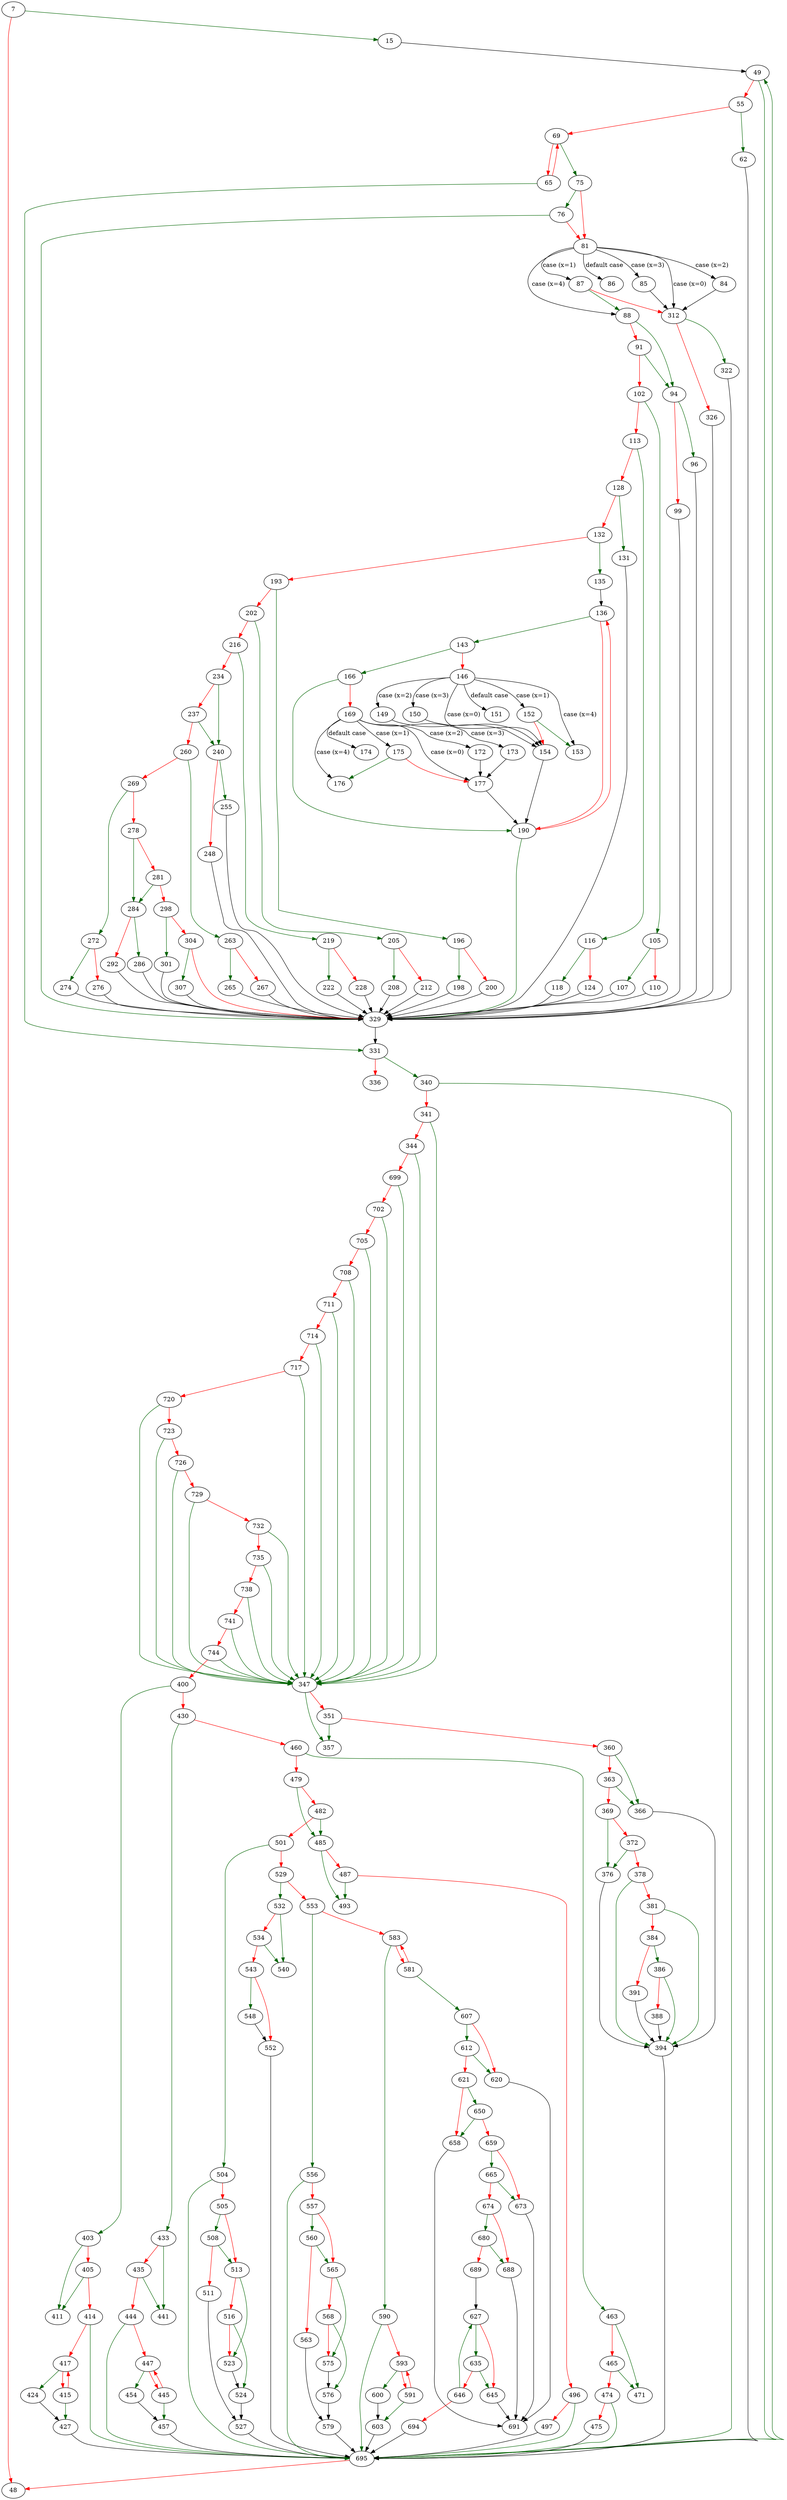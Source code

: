 strict digraph "apply_settings" {
	// Node definitions.
	7 [entry=true];
	15;
	48;
	49;
	695;
	55;
	62;
	69;
	65;
	331;
	75;
	76;
	81;
	329;
	312;
	87;
	84;
	85;
	88;
	86;
	94;
	91;
	102;
	96;
	99;
	105;
	113;
	107;
	110;
	116;
	128;
	118;
	124;
	131;
	132;
	135;
	193;
	136;
	143;
	190;
	166;
	146;
	154;
	152;
	149;
	150;
	153;
	151;
	169;
	177;
	175;
	172;
	173;
	176;
	174;
	196;
	202;
	198;
	200;
	205;
	216;
	208;
	212;
	219;
	234;
	222;
	228;
	240;
	237;
	260;
	255;
	248;
	263;
	269;
	265;
	267;
	272;
	278;
	274;
	276;
	284;
	281;
	298;
	286;
	292;
	301;
	304;
	307;
	322;
	326;
	340;
	336;
	341;
	347;
	344;
	699;
	357;
	351;
	360;
	366;
	363;
	369;
	394;
	376;
	372;
	378;
	381;
	384;
	386;
	391;
	388;
	400;
	403;
	430;
	411;
	405;
	414;
	417;
	415;
	427;
	424;
	433;
	460;
	441;
	435;
	444;
	447;
	445;
	457;
	454;
	463;
	479;
	471;
	465;
	474;
	475;
	485;
	482;
	501;
	493;
	487;
	496;
	497;
	504;
	529;
	505;
	508;
	513;
	511;
	527;
	523;
	516;
	524;
	532;
	553;
	540;
	534;
	543;
	548;
	552;
	556;
	583;
	557;
	560;
	565;
	563;
	579;
	575;
	568;
	576;
	581;
	607;
	590;
	593;
	591;
	603;
	600;
	612;
	620;
	621;
	691;
	650;
	658;
	627;
	635;
	645;
	646;
	694;
	659;
	665;
	673;
	674;
	680;
	688;
	689;
	702;
	705;
	708;
	711;
	714;
	717;
	720;
	723;
	726;
	729;
	732;
	735;
	738;
	741;
	744;

	// Edge definitions.
	7 -> 15 [
		color=darkgreen
		cond=true
	];
	7 -> 48 [
		color=red
		cond=false
	];
	15 -> 49;
	49 -> 695 [
		color=darkgreen
		cond=true
	];
	49 -> 55 [
		color=red
		cond=false
	];
	695 -> 48 [
		color=red
		cond=false
	];
	695 -> 49 [
		color=darkgreen
		cond=true
	];
	55 -> 62 [
		color=darkgreen
		cond=true
	];
	55 -> 69 [
		color=red
		cond=false
	];
	62 -> 695;
	69 -> 65 [
		color=red
		cond=false
	];
	69 -> 75 [
		color=darkgreen
		cond=true
	];
	65 -> 69 [
		color=red
		cond=false
	];
	65 -> 331 [
		color=darkgreen
		cond=true
	];
	331 -> 340 [
		color=darkgreen
		cond=true
	];
	331 -> 336 [
		color=red
		cond=false
	];
	75 -> 76 [
		color=darkgreen
		cond=true
	];
	75 -> 81 [
		color=red
		cond=false
	];
	76 -> 81 [
		color=red
		cond=false
	];
	76 -> 329 [
		color=darkgreen
		cond=true
	];
	81 -> 312 [
		cond="case (x=0)"
		label="case (x=0)"
	];
	81 -> 87 [
		cond="case (x=1)"
		label="case (x=1)"
	];
	81 -> 84 [
		cond="case (x=2)"
		label="case (x=2)"
	];
	81 -> 85 [
		cond="case (x=3)"
		label="case (x=3)"
	];
	81 -> 88 [
		cond="case (x=4)"
		label="case (x=4)"
	];
	81 -> 86 [
		cond="default case"
		label="default case"
	];
	329 -> 331;
	312 -> 322 [
		color=darkgreen
		cond=true
	];
	312 -> 326 [
		color=red
		cond=false
	];
	87 -> 312 [
		color=red
		cond=false
	];
	87 -> 88 [
		color=darkgreen
		cond=true
	];
	84 -> 312;
	85 -> 312;
	88 -> 94 [
		color=darkgreen
		cond=true
	];
	88 -> 91 [
		color=red
		cond=false
	];
	94 -> 96 [
		color=darkgreen
		cond=true
	];
	94 -> 99 [
		color=red
		cond=false
	];
	91 -> 94 [
		color=darkgreen
		cond=true
	];
	91 -> 102 [
		color=red
		cond=false
	];
	102 -> 105 [
		color=darkgreen
		cond=true
	];
	102 -> 113 [
		color=red
		cond=false
	];
	96 -> 329;
	99 -> 329;
	105 -> 107 [
		color=darkgreen
		cond=true
	];
	105 -> 110 [
		color=red
		cond=false
	];
	113 -> 116 [
		color=darkgreen
		cond=true
	];
	113 -> 128 [
		color=red
		cond=false
	];
	107 -> 329;
	110 -> 329;
	116 -> 118 [
		color=darkgreen
		cond=true
	];
	116 -> 124 [
		color=red
		cond=false
	];
	128 -> 131 [
		color=darkgreen
		cond=true
	];
	128 -> 132 [
		color=red
		cond=false
	];
	118 -> 329;
	124 -> 329;
	131 -> 329;
	132 -> 135 [
		color=darkgreen
		cond=true
	];
	132 -> 193 [
		color=red
		cond=false
	];
	135 -> 136;
	193 -> 196 [
		color=darkgreen
		cond=true
	];
	193 -> 202 [
		color=red
		cond=false
	];
	136 -> 143 [
		color=darkgreen
		cond=true
	];
	136 -> 190 [
		color=red
		cond=false
	];
	143 -> 166 [
		color=darkgreen
		cond=true
	];
	143 -> 146 [
		color=red
		cond=false
	];
	190 -> 329 [
		color=darkgreen
		cond=true
	];
	190 -> 136 [
		color=red
		cond=false
	];
	166 -> 190 [
		color=darkgreen
		cond=true
	];
	166 -> 169 [
		color=red
		cond=false
	];
	146 -> 154 [
		cond="case (x=0)"
		label="case (x=0)"
	];
	146 -> 152 [
		cond="case (x=1)"
		label="case (x=1)"
	];
	146 -> 149 [
		cond="case (x=2)"
		label="case (x=2)"
	];
	146 -> 150 [
		cond="case (x=3)"
		label="case (x=3)"
	];
	146 -> 153 [
		cond="case (x=4)"
		label="case (x=4)"
	];
	146 -> 151 [
		cond="default case"
		label="default case"
	];
	154 -> 190;
	152 -> 154 [
		color=red
		cond=false
	];
	152 -> 153 [
		color=darkgreen
		cond=true
	];
	149 -> 154;
	150 -> 154;
	169 -> 177 [
		cond="case (x=0)"
		label="case (x=0)"
	];
	169 -> 175 [
		cond="case (x=1)"
		label="case (x=1)"
	];
	169 -> 172 [
		cond="case (x=2)"
		label="case (x=2)"
	];
	169 -> 173 [
		cond="case (x=3)"
		label="case (x=3)"
	];
	169 -> 176 [
		cond="case (x=4)"
		label="case (x=4)"
	];
	169 -> 174 [
		cond="default case"
		label="default case"
	];
	177 -> 190;
	175 -> 177 [
		color=red
		cond=false
	];
	175 -> 176 [
		color=darkgreen
		cond=true
	];
	172 -> 177;
	173 -> 177;
	196 -> 198 [
		color=darkgreen
		cond=true
	];
	196 -> 200 [
		color=red
		cond=false
	];
	202 -> 205 [
		color=darkgreen
		cond=true
	];
	202 -> 216 [
		color=red
		cond=false
	];
	198 -> 329;
	200 -> 329;
	205 -> 208 [
		color=darkgreen
		cond=true
	];
	205 -> 212 [
		color=red
		cond=false
	];
	216 -> 219 [
		color=darkgreen
		cond=true
	];
	216 -> 234 [
		color=red
		cond=false
	];
	208 -> 329;
	212 -> 329;
	219 -> 222 [
		color=darkgreen
		cond=true
	];
	219 -> 228 [
		color=red
		cond=false
	];
	234 -> 240 [
		color=darkgreen
		cond=true
	];
	234 -> 237 [
		color=red
		cond=false
	];
	222 -> 329;
	228 -> 329;
	240 -> 255 [
		color=darkgreen
		cond=true
	];
	240 -> 248 [
		color=red
		cond=false
	];
	237 -> 240 [
		color=darkgreen
		cond=true
	];
	237 -> 260 [
		color=red
		cond=false
	];
	260 -> 263 [
		color=darkgreen
		cond=true
	];
	260 -> 269 [
		color=red
		cond=false
	];
	255 -> 329;
	248 -> 329;
	263 -> 265 [
		color=darkgreen
		cond=true
	];
	263 -> 267 [
		color=red
		cond=false
	];
	269 -> 272 [
		color=darkgreen
		cond=true
	];
	269 -> 278 [
		color=red
		cond=false
	];
	265 -> 329;
	267 -> 329;
	272 -> 274 [
		color=darkgreen
		cond=true
	];
	272 -> 276 [
		color=red
		cond=false
	];
	278 -> 284 [
		color=darkgreen
		cond=true
	];
	278 -> 281 [
		color=red
		cond=false
	];
	274 -> 329;
	276 -> 329;
	284 -> 286 [
		color=darkgreen
		cond=true
	];
	284 -> 292 [
		color=red
		cond=false
	];
	281 -> 284 [
		color=darkgreen
		cond=true
	];
	281 -> 298 [
		color=red
		cond=false
	];
	298 -> 301 [
		color=darkgreen
		cond=true
	];
	298 -> 304 [
		color=red
		cond=false
	];
	286 -> 329;
	292 -> 329;
	301 -> 329;
	304 -> 329 [
		color=red
		cond=false
	];
	304 -> 307 [
		color=darkgreen
		cond=true
	];
	307 -> 329;
	322 -> 329;
	326 -> 329;
	340 -> 695 [
		color=darkgreen
		cond=true
	];
	340 -> 341 [
		color=red
		cond=false
	];
	341 -> 347 [
		color=darkgreen
		cond=true
	];
	341 -> 344 [
		color=red
		cond=false
	];
	347 -> 357 [
		color=darkgreen
		cond=true
	];
	347 -> 351 [
		color=red
		cond=false
	];
	344 -> 347 [
		color=darkgreen
		cond=true
	];
	344 -> 699 [
		color=red
		cond=false
	];
	699 -> 347 [
		color=darkgreen
		cond=true
	];
	699 -> 702 [
		color=red
		cond=false
	];
	351 -> 357 [
		color=darkgreen
		cond=true
	];
	351 -> 360 [
		color=red
		cond=false
	];
	360 -> 366 [
		color=darkgreen
		cond=true
	];
	360 -> 363 [
		color=red
		cond=false
	];
	366 -> 394;
	363 -> 366 [
		color=darkgreen
		cond=true
	];
	363 -> 369 [
		color=red
		cond=false
	];
	369 -> 376 [
		color=darkgreen
		cond=true
	];
	369 -> 372 [
		color=red
		cond=false
	];
	394 -> 695;
	376 -> 394;
	372 -> 376 [
		color=darkgreen
		cond=true
	];
	372 -> 378 [
		color=red
		cond=false
	];
	378 -> 394 [
		color=darkgreen
		cond=true
	];
	378 -> 381 [
		color=red
		cond=false
	];
	381 -> 394 [
		color=darkgreen
		cond=true
	];
	381 -> 384 [
		color=red
		cond=false
	];
	384 -> 386 [
		color=darkgreen
		cond=true
	];
	384 -> 391 [
		color=red
		cond=false
	];
	386 -> 394 [
		color=darkgreen
		cond=true
	];
	386 -> 388 [
		color=red
		cond=false
	];
	391 -> 394;
	388 -> 394;
	400 -> 403 [
		color=darkgreen
		cond=true
	];
	400 -> 430 [
		color=red
		cond=false
	];
	403 -> 411 [
		color=darkgreen
		cond=true
	];
	403 -> 405 [
		color=red
		cond=false
	];
	430 -> 433 [
		color=darkgreen
		cond=true
	];
	430 -> 460 [
		color=red
		cond=false
	];
	405 -> 411 [
		color=darkgreen
		cond=true
	];
	405 -> 414 [
		color=red
		cond=false
	];
	414 -> 695 [
		color=darkgreen
		cond=true
	];
	414 -> 417 [
		color=red
		cond=false
	];
	417 -> 415 [
		color=red
		cond=false
	];
	417 -> 424 [
		color=darkgreen
		cond=true
	];
	415 -> 417 [
		color=red
		cond=false
	];
	415 -> 427 [
		color=darkgreen
		cond=true
	];
	427 -> 695;
	424 -> 427;
	433 -> 441 [
		color=darkgreen
		cond=true
	];
	433 -> 435 [
		color=red
		cond=false
	];
	460 -> 463 [
		color=darkgreen
		cond=true
	];
	460 -> 479 [
		color=red
		cond=false
	];
	435 -> 441 [
		color=darkgreen
		cond=true
	];
	435 -> 444 [
		color=red
		cond=false
	];
	444 -> 695 [
		color=darkgreen
		cond=true
	];
	444 -> 447 [
		color=red
		cond=false
	];
	447 -> 445 [
		color=red
		cond=false
	];
	447 -> 454 [
		color=darkgreen
		cond=true
	];
	445 -> 447 [
		color=red
		cond=false
	];
	445 -> 457 [
		color=darkgreen
		cond=true
	];
	457 -> 695;
	454 -> 457;
	463 -> 471 [
		color=darkgreen
		cond=true
	];
	463 -> 465 [
		color=red
		cond=false
	];
	479 -> 485 [
		color=darkgreen
		cond=true
	];
	479 -> 482 [
		color=red
		cond=false
	];
	465 -> 471 [
		color=darkgreen
		cond=true
	];
	465 -> 474 [
		color=red
		cond=false
	];
	474 -> 695 [
		color=darkgreen
		cond=true
	];
	474 -> 475 [
		color=red
		cond=false
	];
	475 -> 695;
	485 -> 493 [
		color=darkgreen
		cond=true
	];
	485 -> 487 [
		color=red
		cond=false
	];
	482 -> 485 [
		color=darkgreen
		cond=true
	];
	482 -> 501 [
		color=red
		cond=false
	];
	501 -> 504 [
		color=darkgreen
		cond=true
	];
	501 -> 529 [
		color=red
		cond=false
	];
	487 -> 493 [
		color=darkgreen
		cond=true
	];
	487 -> 496 [
		color=red
		cond=false
	];
	496 -> 695 [
		color=darkgreen
		cond=true
	];
	496 -> 497 [
		color=red
		cond=false
	];
	497 -> 695;
	504 -> 695 [
		color=darkgreen
		cond=true
	];
	504 -> 505 [
		color=red
		cond=false
	];
	529 -> 532 [
		color=darkgreen
		cond=true
	];
	529 -> 553 [
		color=red
		cond=false
	];
	505 -> 508 [
		color=darkgreen
		cond=true
	];
	505 -> 513 [
		color=red
		cond=false
	];
	508 -> 513 [
		color=darkgreen
		cond=true
	];
	508 -> 511 [
		color=red
		cond=false
	];
	513 -> 523 [
		color=darkgreen
		cond=true
	];
	513 -> 516 [
		color=red
		cond=false
	];
	511 -> 527;
	527 -> 695;
	523 -> 524;
	516 -> 523 [
		color=red
		cond=false
	];
	516 -> 524 [
		color=darkgreen
		cond=true
	];
	524 -> 527;
	532 -> 540 [
		color=darkgreen
		cond=true
	];
	532 -> 534 [
		color=red
		cond=false
	];
	553 -> 556 [
		color=darkgreen
		cond=true
	];
	553 -> 583 [
		color=red
		cond=false
	];
	534 -> 540 [
		color=darkgreen
		cond=true
	];
	534 -> 543 [
		color=red
		cond=false
	];
	543 -> 548 [
		color=darkgreen
		cond=true
	];
	543 -> 552 [
		color=red
		cond=false
	];
	548 -> 552;
	552 -> 695;
	556 -> 695 [
		color=darkgreen
		cond=true
	];
	556 -> 557 [
		color=red
		cond=false
	];
	583 -> 581 [
		color=red
		cond=false
	];
	583 -> 590 [
		color=darkgreen
		cond=true
	];
	557 -> 560 [
		color=darkgreen
		cond=true
	];
	557 -> 565 [
		color=red
		cond=false
	];
	560 -> 565 [
		color=darkgreen
		cond=true
	];
	560 -> 563 [
		color=red
		cond=false
	];
	565 -> 575 [
		color=darkgreen
		cond=true
	];
	565 -> 568 [
		color=red
		cond=false
	];
	563 -> 579;
	579 -> 695;
	575 -> 576;
	568 -> 575 [
		color=red
		cond=false
	];
	568 -> 576 [
		color=darkgreen
		cond=true
	];
	576 -> 579;
	581 -> 583 [
		color=red
		cond=false
	];
	581 -> 607 [
		color=darkgreen
		cond=true
	];
	607 -> 612 [
		color=darkgreen
		cond=true
	];
	607 -> 620 [
		color=red
		cond=false
	];
	590 -> 695 [
		color=darkgreen
		cond=true
	];
	590 -> 593 [
		color=red
		cond=false
	];
	593 -> 591 [
		color=red
		cond=false
	];
	593 -> 600 [
		color=darkgreen
		cond=true
	];
	591 -> 593 [
		color=red
		cond=false
	];
	591 -> 603 [
		color=darkgreen
		cond=true
	];
	603 -> 695;
	600 -> 603;
	612 -> 620 [
		color=darkgreen
		cond=true
	];
	612 -> 621 [
		color=red
		cond=false
	];
	620 -> 691;
	621 -> 650 [
		color=darkgreen
		cond=true
	];
	621 -> 658 [
		color=red
		cond=false
	];
	650 -> 658 [
		color=darkgreen
		cond=true
	];
	650 -> 659 [
		color=red
		cond=false
	];
	658 -> 691;
	627 -> 635 [
		color=darkgreen
		cond=true
	];
	627 -> 645 [
		color=red
		cond=false
	];
	635 -> 645 [
		color=darkgreen
		cond=true
	];
	635 -> 646 [
		color=red
		cond=false
	];
	645 -> 691;
	646 -> 627 [
		color=darkgreen
		cond=true
	];
	646 -> 694 [
		color=red
		cond=false
	];
	694 -> 695;
	659 -> 665 [
		color=darkgreen
		cond=true
	];
	659 -> 673 [
		color=red
		cond=false
	];
	665 -> 673 [
		color=darkgreen
		cond=true
	];
	665 -> 674 [
		color=red
		cond=false
	];
	673 -> 691;
	674 -> 680 [
		color=darkgreen
		cond=true
	];
	674 -> 688 [
		color=red
		cond=false
	];
	680 -> 688 [
		color=darkgreen
		cond=true
	];
	680 -> 689 [
		color=red
		cond=false
	];
	688 -> 691;
	689 -> 627;
	702 -> 347 [
		color=darkgreen
		cond=true
	];
	702 -> 705 [
		color=red
		cond=false
	];
	705 -> 347 [
		color=darkgreen
		cond=true
	];
	705 -> 708 [
		color=red
		cond=false
	];
	708 -> 347 [
		color=darkgreen
		cond=true
	];
	708 -> 711 [
		color=red
		cond=false
	];
	711 -> 347 [
		color=darkgreen
		cond=true
	];
	711 -> 714 [
		color=red
		cond=false
	];
	714 -> 347 [
		color=darkgreen
		cond=true
	];
	714 -> 717 [
		color=red
		cond=false
	];
	717 -> 347 [
		color=darkgreen
		cond=true
	];
	717 -> 720 [
		color=red
		cond=false
	];
	720 -> 347 [
		color=darkgreen
		cond=true
	];
	720 -> 723 [
		color=red
		cond=false
	];
	723 -> 347 [
		color=darkgreen
		cond=true
	];
	723 -> 726 [
		color=red
		cond=false
	];
	726 -> 347 [
		color=darkgreen
		cond=true
	];
	726 -> 729 [
		color=red
		cond=false
	];
	729 -> 347 [
		color=darkgreen
		cond=true
	];
	729 -> 732 [
		color=red
		cond=false
	];
	732 -> 347 [
		color=darkgreen
		cond=true
	];
	732 -> 735 [
		color=red
		cond=false
	];
	735 -> 347 [
		color=darkgreen
		cond=true
	];
	735 -> 738 [
		color=red
		cond=false
	];
	738 -> 347 [
		color=darkgreen
		cond=true
	];
	738 -> 741 [
		color=red
		cond=false
	];
	741 -> 347 [
		color=darkgreen
		cond=true
	];
	741 -> 744 [
		color=red
		cond=false
	];
	744 -> 347 [
		color=darkgreen
		cond=true
	];
	744 -> 400 [
		color=red
		cond=false
	];
}